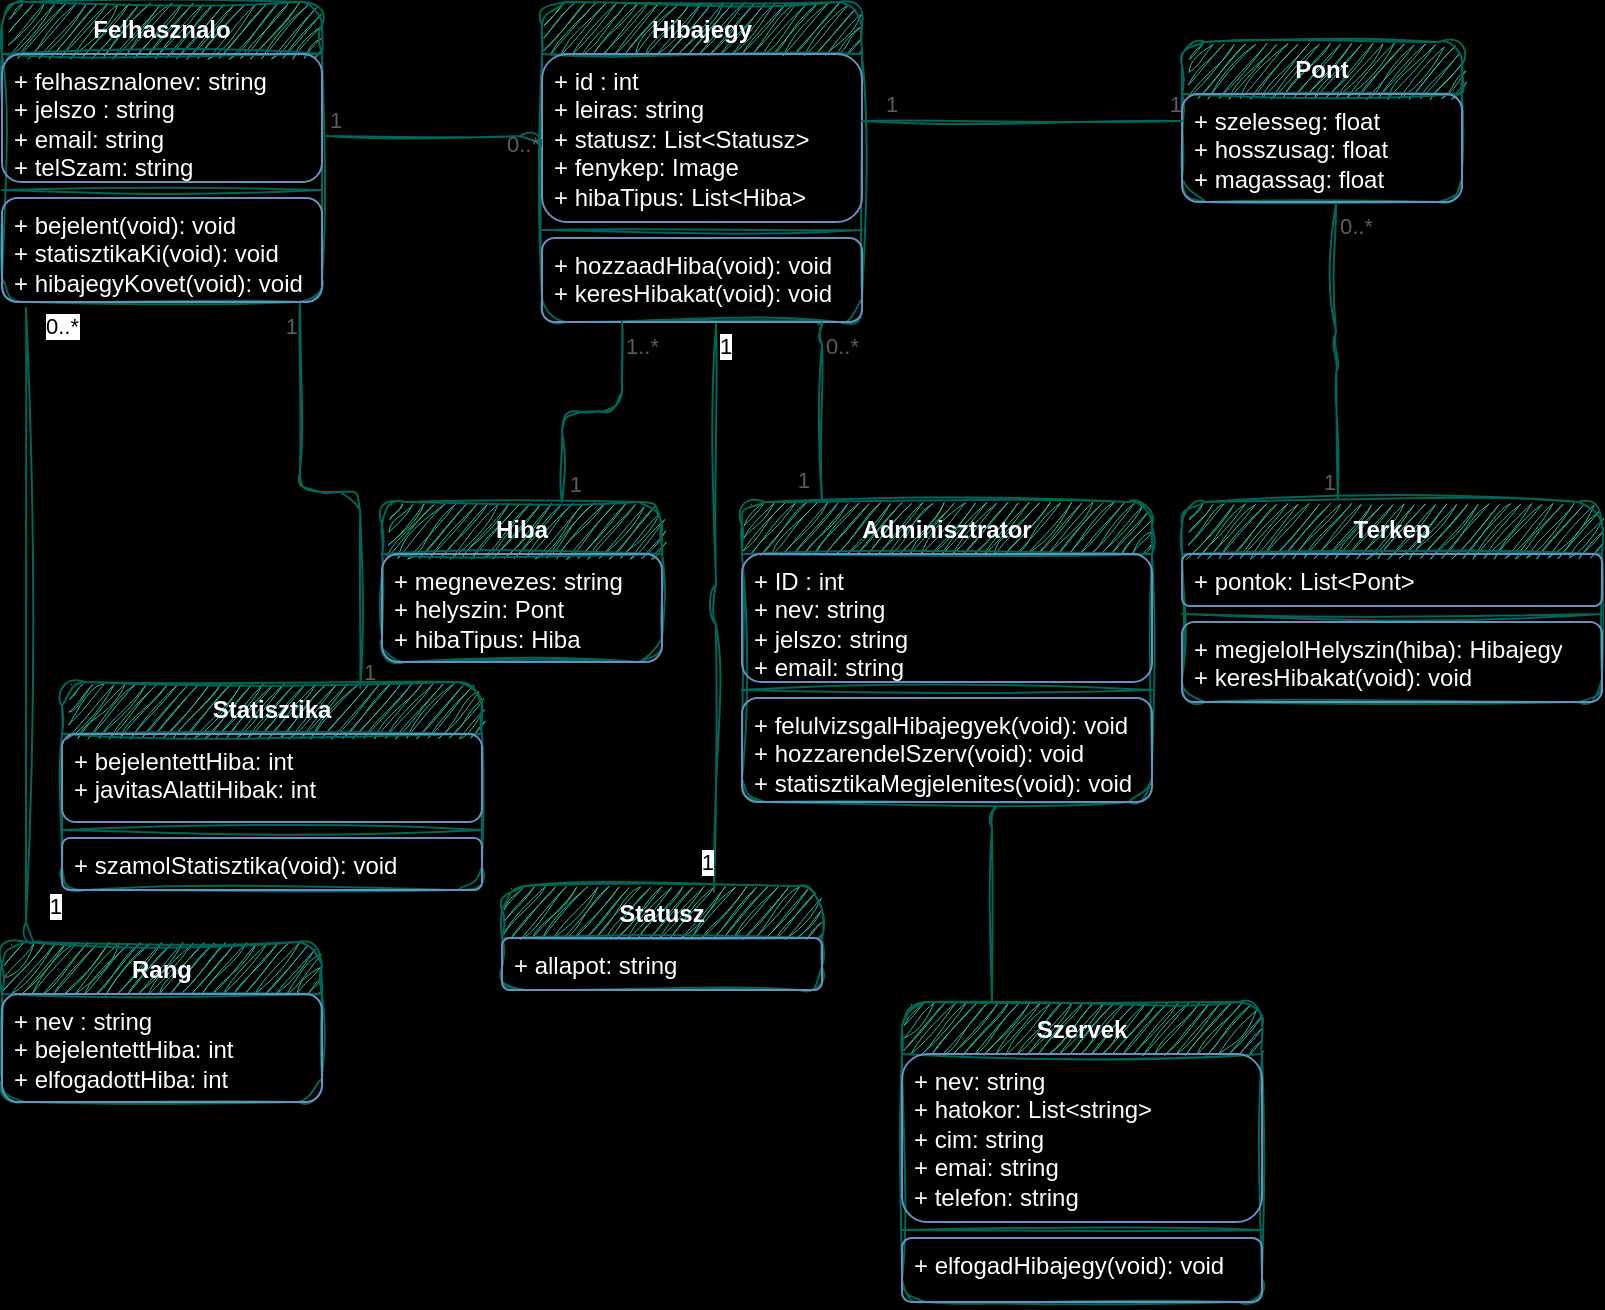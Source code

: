 <mxfile version="25.0.3">
  <diagram name="1 oldal" id="yzNhT5kQ7_QkvaU1q-J_">
    <mxGraphModel grid="1" page="1" gridSize="10" guides="1" tooltips="1" connect="1" arrows="1" fold="1" pageScale="1" pageWidth="827" pageHeight="1169" background="#000000" math="0" shadow="0">
      <root>
        <mxCell id="0" />
        <mxCell id="1" parent="0" />
        <mxCell id="zhAuTj44tcvkHdjfadm5-1" value="&lt;font color=&quot;#ffffff&quot;&gt;Hibajegy&lt;/font&gt;" style="swimlane;fontStyle=1;align=center;verticalAlign=top;childLayout=stackLayout;horizontal=1;startSize=26;horizontalStack=0;resizeParent=1;resizeParentMax=0;resizeLast=0;collapsible=1;marginBottom=0;whiteSpace=wrap;html=1;labelBackgroundColor=none;fillColor=#21C0A5;strokeColor=#006658;fontColor=#5C5C5C;rounded=1;sketch=1;curveFitting=1;jiggle=2;" vertex="1" parent="1">
          <mxGeometry x="280" y="10" width="160" height="160" as="geometry">
            <mxRectangle x="280" y="10" width="90" height="30" as="alternateBounds" />
          </mxGeometry>
        </mxCell>
        <mxCell id="zhAuTj44tcvkHdjfadm5-2" value="&lt;font color=&quot;#ffffff&quot;&gt;+ id : int&lt;/font&gt;&lt;div&gt;&lt;font color=&quot;#ffffff&quot;&gt;+ leiras: string&lt;/font&gt;&lt;/div&gt;&lt;div&gt;&lt;font color=&quot;#ffffff&quot;&gt;+ statusz: List&amp;lt;Statusz&amp;gt;&lt;br&gt;&lt;/font&gt;&lt;/div&gt;&lt;div&gt;&lt;font color=&quot;#ffffff&quot;&gt;+ fenykep: Image&lt;/font&gt;&lt;/div&gt;&lt;div&gt;&lt;font color=&quot;#ffffff&quot;&gt;+ hibaTipus: List&amp;lt;Hiba&amp;gt;&lt;/font&gt;&lt;br&gt;&lt;/div&gt;" style="text;strokeColor=#6c8ebf;fillColor=none;align=left;verticalAlign=top;spacingLeft=4;spacingRight=4;overflow=hidden;rotatable=0;points=[[0,0.5],[1,0.5]];portConstraint=eastwest;whiteSpace=wrap;html=1;labelBackgroundColor=none;rounded=1;" vertex="1" parent="zhAuTj44tcvkHdjfadm5-1">
          <mxGeometry y="26" width="160" height="84" as="geometry" />
        </mxCell>
        <mxCell id="zhAuTj44tcvkHdjfadm5-3" value="" style="line;strokeWidth=1;fillColor=none;align=left;verticalAlign=middle;spacingTop=-1;spacingLeft=3;spacingRight=3;rotatable=0;labelPosition=right;points=[];portConstraint=eastwest;strokeColor=#006658;labelBackgroundColor=none;fontColor=#5C5C5C;rounded=1;sketch=1;curveFitting=1;jiggle=2;" vertex="1" parent="zhAuTj44tcvkHdjfadm5-1">
          <mxGeometry y="110" width="160" height="8" as="geometry" />
        </mxCell>
        <mxCell id="zhAuTj44tcvkHdjfadm5-4" value="&lt;font color=&quot;#ffffff&quot;&gt;+ hozzaadHiba(void): void&lt;/font&gt;&lt;div&gt;&lt;font color=&quot;#ffffff&quot;&gt;+ keresHibakat(void): void&lt;/font&gt;&lt;/div&gt;" style="text;strokeColor=#6c8ebf;fillColor=none;align=left;verticalAlign=top;spacingLeft=4;spacingRight=4;overflow=hidden;rotatable=0;points=[[0,0.5],[1,0.5]];portConstraint=eastwest;whiteSpace=wrap;html=1;labelBackgroundColor=none;rounded=1;" vertex="1" parent="zhAuTj44tcvkHdjfadm5-1">
          <mxGeometry y="118" width="160" height="42" as="geometry" />
        </mxCell>
        <mxCell id="RvvY8x7IOE2X43sJHOmx-19" value="&lt;font color=&quot;#ffffff&quot;&gt;Felhasznalo&lt;/font&gt;" style="swimlane;fontStyle=1;align=center;verticalAlign=top;childLayout=stackLayout;horizontal=1;startSize=26;horizontalStack=0;resizeParent=1;resizeParentMax=0;resizeLast=0;collapsible=1;marginBottom=0;whiteSpace=wrap;html=1;labelBackgroundColor=none;fillColor=#21C0A5;strokeColor=#006658;fontColor=#5C5C5C;rounded=1;sketch=1;curveFitting=1;jiggle=2;" vertex="1" parent="1">
          <mxGeometry x="10" y="10" width="160" height="150" as="geometry">
            <mxRectangle x="10" y="10" width="110" height="30" as="alternateBounds" />
          </mxGeometry>
        </mxCell>
        <mxCell id="RvvY8x7IOE2X43sJHOmx-20" value="&lt;font color=&quot;#ffffff&quot;&gt;+ felhasznalonev: string&lt;/font&gt;&lt;div&gt;&lt;font color=&quot;#ffffff&quot;&gt;+ jelszo : string&lt;/font&gt;&lt;/div&gt;&lt;div&gt;&lt;font color=&quot;#ffffff&quot;&gt;+ email: string&lt;/font&gt;&lt;/div&gt;&lt;div&gt;&lt;font color=&quot;#ffffff&quot;&gt;+ telSzam: string&lt;/font&gt;&lt;/div&gt;" style="text;strokeColor=#6c8ebf;fillColor=none;align=left;verticalAlign=top;spacingLeft=4;spacingRight=4;overflow=hidden;rotatable=0;points=[[0,0.5],[1,0.5]];portConstraint=eastwest;whiteSpace=wrap;html=1;labelBackgroundColor=none;rounded=1;" vertex="1" parent="RvvY8x7IOE2X43sJHOmx-19">
          <mxGeometry y="26" width="160" height="64" as="geometry" />
        </mxCell>
        <mxCell id="RvvY8x7IOE2X43sJHOmx-21" value="" style="line;strokeWidth=1;fillColor=none;align=left;verticalAlign=middle;spacingTop=-1;spacingLeft=3;spacingRight=3;rotatable=0;labelPosition=right;points=[];portConstraint=eastwest;strokeColor=#006658;labelBackgroundColor=none;fontColor=#5C5C5C;rounded=1;sketch=1;curveFitting=1;jiggle=2;" vertex="1" parent="RvvY8x7IOE2X43sJHOmx-19">
          <mxGeometry y="90" width="160" height="8" as="geometry" />
        </mxCell>
        <mxCell id="RvvY8x7IOE2X43sJHOmx-22" value="&lt;font color=&quot;#ffffff&quot;&gt;+ bejelent(void): void&lt;/font&gt;&lt;div&gt;&lt;font color=&quot;#ffffff&quot;&gt;+ statisztikaKi(void): void&lt;/font&gt;&lt;/div&gt;&lt;div&gt;&lt;font color=&quot;#ffffff&quot;&gt;+ hibajegyKovet(void): void&lt;/font&gt;&lt;/div&gt;" style="text;strokeColor=#6c8ebf;fillColor=none;align=left;verticalAlign=top;spacingLeft=4;spacingRight=4;overflow=hidden;rotatable=0;points=[[0,0.5],[1,0.5]];portConstraint=eastwest;whiteSpace=wrap;html=1;labelBackgroundColor=none;rounded=1;" vertex="1" parent="RvvY8x7IOE2X43sJHOmx-19">
          <mxGeometry y="98" width="160" height="52" as="geometry" />
        </mxCell>
        <mxCell id="zhAuTj44tcvkHdjfadm5-5" value="&lt;font color=&quot;#ffffff&quot;&gt;Terkep&lt;/font&gt;" style="swimlane;fontStyle=1;align=center;verticalAlign=top;childLayout=stackLayout;horizontal=1;startSize=26;horizontalStack=0;resizeParent=1;resizeParentMax=0;resizeLast=0;collapsible=1;marginBottom=0;whiteSpace=wrap;html=1;labelBackgroundColor=none;fillColor=#21C0A5;strokeColor=#006658;fontColor=#5C5C5C;rounded=1;sketch=1;curveFitting=1;jiggle=2;" vertex="1" parent="1">
          <mxGeometry x="600" y="260" width="210" height="100" as="geometry">
            <mxRectangle x="560" y="10" width="80" height="30" as="alternateBounds" />
          </mxGeometry>
        </mxCell>
        <mxCell id="zhAuTj44tcvkHdjfadm5-6" value="&lt;font color=&quot;#ffffff&quot;&gt;+ pontok: List&amp;lt;Pont&amp;gt;&lt;/font&gt;" style="text;strokeColor=#6c8ebf;fillColor=none;align=left;verticalAlign=top;spacingLeft=4;spacingRight=4;overflow=hidden;rotatable=0;points=[[0,0.5],[1,0.5]];portConstraint=eastwest;whiteSpace=wrap;html=1;labelBackgroundColor=none;rounded=1;" vertex="1" parent="zhAuTj44tcvkHdjfadm5-5">
          <mxGeometry y="26" width="210" height="26" as="geometry" />
        </mxCell>
        <mxCell id="zhAuTj44tcvkHdjfadm5-7" value="" style="line;strokeWidth=1;fillColor=none;align=left;verticalAlign=middle;spacingTop=-1;spacingLeft=3;spacingRight=3;rotatable=0;labelPosition=right;points=[];portConstraint=eastwest;strokeColor=#006658;labelBackgroundColor=none;fontColor=#5C5C5C;rounded=1;sketch=1;curveFitting=1;jiggle=2;" vertex="1" parent="zhAuTj44tcvkHdjfadm5-5">
          <mxGeometry y="52" width="210" height="8" as="geometry" />
        </mxCell>
        <mxCell id="zhAuTj44tcvkHdjfadm5-8" value="&lt;font color=&quot;#ffffff&quot;&gt;+ megjelolHelyszin(hiba): Hibajegy&lt;/font&gt;&lt;div&gt;&lt;font color=&quot;#ffffff&quot;&gt;+ keresHibakat(void):&amp;nbsp;&lt;span style=&quot;background-color: initial;&quot;&gt;void&lt;/span&gt;&lt;/font&gt;&lt;/div&gt;" style="text;strokeColor=#6c8ebf;fillColor=none;align=left;verticalAlign=top;spacingLeft=4;spacingRight=4;overflow=hidden;rotatable=0;points=[[0,0.5],[1,0.5]];portConstraint=eastwest;whiteSpace=wrap;html=1;labelBackgroundColor=none;rounded=1;" vertex="1" parent="zhAuTj44tcvkHdjfadm5-5">
          <mxGeometry y="60" width="210" height="40" as="geometry" />
        </mxCell>
        <mxCell id="zhAuTj44tcvkHdjfadm5-9" value="&lt;font color=&quot;#ffffff&quot;&gt;Statisztika&lt;/font&gt;" style="swimlane;fontStyle=1;align=center;verticalAlign=top;childLayout=stackLayout;horizontal=1;startSize=26;horizontalStack=0;resizeParent=1;resizeParentMax=0;resizeLast=0;collapsible=1;marginBottom=0;whiteSpace=wrap;html=1;labelBackgroundColor=none;fillColor=#21C0A5;strokeColor=#006658;fontColor=#5C5C5C;rounded=1;sketch=1;curveFitting=1;jiggle=2;" vertex="1" parent="1">
          <mxGeometry x="40" y="350" width="210" height="104" as="geometry">
            <mxRectangle x="10" y="260" width="100" height="30" as="alternateBounds" />
          </mxGeometry>
        </mxCell>
        <mxCell id="zhAuTj44tcvkHdjfadm5-10" value="&lt;font color=&quot;#ffffff&quot;&gt;+ bejelentettHiba: int&lt;/font&gt;&lt;div&gt;&lt;font color=&quot;#ffffff&quot;&gt;+ javitasAlattiHibak: int&lt;/font&gt;&lt;/div&gt;" style="text;strokeColor=#6c8ebf;fillColor=none;align=left;verticalAlign=top;spacingLeft=4;spacingRight=4;overflow=hidden;rotatable=0;points=[[0,0.5],[1,0.5]];portConstraint=eastwest;whiteSpace=wrap;html=1;labelBackgroundColor=none;rounded=1;" vertex="1" parent="zhAuTj44tcvkHdjfadm5-9">
          <mxGeometry y="26" width="210" height="44" as="geometry" />
        </mxCell>
        <mxCell id="zhAuTj44tcvkHdjfadm5-11" value="" style="line;strokeWidth=1;fillColor=none;align=left;verticalAlign=middle;spacingTop=-1;spacingLeft=3;spacingRight=3;rotatable=0;labelPosition=right;points=[];portConstraint=eastwest;strokeColor=#006658;labelBackgroundColor=none;fontColor=#5C5C5C;rounded=1;sketch=1;curveFitting=1;jiggle=2;" vertex="1" parent="zhAuTj44tcvkHdjfadm5-9">
          <mxGeometry y="70" width="210" height="8" as="geometry" />
        </mxCell>
        <mxCell id="zhAuTj44tcvkHdjfadm5-12" value="&lt;font color=&quot;#ffffff&quot;&gt;+ szamolStatisztika(void): void&lt;/font&gt;" style="text;strokeColor=#6c8ebf;fillColor=none;align=left;verticalAlign=top;spacingLeft=4;spacingRight=4;overflow=hidden;rotatable=0;points=[[0,0.5],[1,0.5]];portConstraint=eastwest;whiteSpace=wrap;html=1;labelBackgroundColor=none;rounded=1;" vertex="1" parent="zhAuTj44tcvkHdjfadm5-9">
          <mxGeometry y="78" width="210" height="26" as="geometry" />
        </mxCell>
        <mxCell id="RvvY8x7IOE2X43sJHOmx-23" value="&lt;font color=&quot;#ffffff&quot;&gt;Adminisztrator&lt;/font&gt;" style="swimlane;fontStyle=1;align=center;verticalAlign=top;childLayout=stackLayout;horizontal=1;startSize=26;horizontalStack=0;resizeParent=1;resizeParentMax=0;resizeLast=0;collapsible=1;marginBottom=0;whiteSpace=wrap;html=1;labelBackgroundColor=none;fillColor=#21C0A5;strokeColor=#006658;fontColor=#5C5C5C;rounded=1;sketch=1;curveFitting=1;jiggle=2;" vertex="1" parent="1">
          <mxGeometry x="380" y="260" width="205" height="150" as="geometry">
            <mxRectangle x="380" y="260" width="120" height="30" as="alternateBounds" />
          </mxGeometry>
        </mxCell>
        <mxCell id="RvvY8x7IOE2X43sJHOmx-24" value="&lt;div&gt;&lt;font color=&quot;#ffffff&quot;&gt;+ ID : int&lt;/font&gt;&lt;/div&gt;&lt;div&gt;&lt;font color=&quot;#ffffff&quot;&gt;+ nev: string&lt;/font&gt;&lt;/div&gt;&lt;div&gt;&lt;font color=&quot;#ffffff&quot;&gt;+ jelszo: string&lt;/font&gt;&lt;/div&gt;&lt;div&gt;&lt;font color=&quot;#ffffff&quot;&gt;+ email: string&lt;/font&gt;&lt;br&gt;&lt;/div&gt;" style="text;strokeColor=#6c8ebf;fillColor=none;align=left;verticalAlign=top;spacingLeft=4;spacingRight=4;overflow=hidden;rotatable=0;points=[[0,0.5],[1,0.5]];portConstraint=eastwest;whiteSpace=wrap;html=1;labelBackgroundColor=none;rounded=1;" vertex="1" parent="RvvY8x7IOE2X43sJHOmx-23">
          <mxGeometry y="26" width="205" height="64" as="geometry" />
        </mxCell>
        <mxCell id="RvvY8x7IOE2X43sJHOmx-25" value="" style="line;strokeWidth=1;fillColor=none;align=left;verticalAlign=middle;spacingTop=-1;spacingLeft=3;spacingRight=3;rotatable=0;labelPosition=right;points=[];portConstraint=eastwest;strokeColor=#006658;labelBackgroundColor=none;fontColor=#5C5C5C;rounded=1;sketch=1;curveFitting=1;jiggle=2;" vertex="1" parent="RvvY8x7IOE2X43sJHOmx-23">
          <mxGeometry y="90" width="205" height="8" as="geometry" />
        </mxCell>
        <mxCell id="RvvY8x7IOE2X43sJHOmx-26" value="&lt;div&gt;&lt;font color=&quot;#ffffff&quot;&gt;+ felulvizsgalHibajegyek(void): void&lt;/font&gt;&lt;/div&gt;&lt;div&gt;&lt;font color=&quot;#ffffff&quot;&gt;+ hozzarendelSzerv(void): void&lt;/font&gt;&lt;/div&gt;&lt;div&gt;&lt;font color=&quot;#ffffff&quot;&gt;+ statisztikaMegjelenites(void): void&lt;br&gt;&lt;/font&gt; &lt;/div&gt;" style="text;strokeColor=#6c8ebf;fillColor=none;align=left;verticalAlign=top;spacingLeft=4;spacingRight=4;overflow=hidden;rotatable=0;points=[[0,0.5],[1,0.5]];portConstraint=eastwest;whiteSpace=wrap;html=1;labelBackgroundColor=none;rounded=1;" vertex="1" parent="RvvY8x7IOE2X43sJHOmx-23">
          <mxGeometry y="98" width="205" height="52" as="geometry" />
        </mxCell>
        <mxCell id="VqgB5vJkyjcSx8CSP10P-2" value="" style="endArrow=none;html=1;edgeStyle=orthogonalEdgeStyle;rounded=1;labelBackgroundColor=none;strokeColor=#006658;fontColor=default;entryX=-0.006;entryY=0.631;entryDx=0;entryDy=0;entryPerimeter=0;exitX=1.013;exitY=0.641;exitDx=0;exitDy=0;exitPerimeter=0;sketch=1;curveFitting=1;jiggle=2;" edge="1" parent="1" source="RvvY8x7IOE2X43sJHOmx-20" target="zhAuTj44tcvkHdjfadm5-2">
          <mxGeometry relative="1" as="geometry">
            <mxPoint x="170" y="80" as="sourcePoint" />
            <mxPoint x="280" y="80.5" as="targetPoint" />
            <Array as="points">
              <mxPoint x="279" y="77" />
            </Array>
          </mxGeometry>
        </mxCell>
        <mxCell id="VqgB5vJkyjcSx8CSP10P-3" value="1" style="edgeLabel;resizable=0;html=1;align=left;verticalAlign=bottom;labelBackgroundColor=none;fontColor=#5C5C5C;rounded=1;sketch=1;curveFitting=1;jiggle=2;" connectable="0" vertex="1" parent="VqgB5vJkyjcSx8CSP10P-2">
          <mxGeometry x="-1" relative="1" as="geometry" />
        </mxCell>
        <mxCell id="VqgB5vJkyjcSx8CSP10P-4" value="0..*" style="edgeLabel;resizable=0;html=1;align=right;verticalAlign=bottom;labelBackgroundColor=none;fontColor=#5C5C5C;rounded=1;sketch=1;curveFitting=1;jiggle=2;" connectable="0" vertex="1" parent="VqgB5vJkyjcSx8CSP10P-2">
          <mxGeometry x="1" relative="1" as="geometry" />
        </mxCell>
        <mxCell id="RvvY8x7IOE2X43sJHOmx-147" value="" style="endArrow=none;html=1;edgeStyle=orthogonalEdgeStyle;rounded=1;labelBackgroundColor=none;strokeColor=#006658;fontColor=default;entryX=0.931;entryY=1.014;entryDx=0;entryDy=0;entryPerimeter=0;exitX=0.71;exitY=0.029;exitDx=0;exitDy=0;exitPerimeter=0;sketch=1;curveFitting=1;jiggle=2;shadow=0;" edge="1" parent="1" source="zhAuTj44tcvkHdjfadm5-9" target="RvvY8x7IOE2X43sJHOmx-22">
          <mxGeometry relative="1" as="geometry">
            <mxPoint x="160" y="260" as="sourcePoint" />
            <mxPoint x="160" y="180" as="targetPoint" />
          </mxGeometry>
        </mxCell>
        <mxCell id="RvvY8x7IOE2X43sJHOmx-148" value="1" style="edgeLabel;resizable=0;html=1;align=left;verticalAlign=bottom;labelBackgroundColor=none;fontColor=#5C5C5C;rounded=1;sketch=1;curveFitting=1;jiggle=2;" connectable="0" vertex="1" parent="RvvY8x7IOE2X43sJHOmx-147">
          <mxGeometry x="-1" relative="1" as="geometry" />
        </mxCell>
        <mxCell id="RvvY8x7IOE2X43sJHOmx-149" value="1" style="edgeLabel;resizable=0;html=1;align=right;verticalAlign=bottom;labelBackgroundColor=none;fontColor=#5C5C5C;rounded=1;sketch=1;curveFitting=1;jiggle=2;" connectable="0" vertex="1" parent="RvvY8x7IOE2X43sJHOmx-147">
          <mxGeometry x="1" relative="1" as="geometry">
            <mxPoint y="20" as="offset" />
          </mxGeometry>
        </mxCell>
        <mxCell id="R2L5n0ERrHDi9OO4EtBx-2" value="&lt;font color=&quot;#ffffff&quot;&gt;Pont&lt;/font&gt;" style="swimlane;fontStyle=1;align=center;verticalAlign=top;childLayout=stackLayout;horizontal=1;startSize=26;horizontalStack=0;resizeParent=1;resizeParentMax=0;resizeLast=0;collapsible=1;marginBottom=0;whiteSpace=wrap;html=1;labelBackgroundColor=none;fillColor=#21C0A5;strokeColor=#006658;fontColor=#5C5C5C;rounded=1;sketch=1;curveFitting=1;jiggle=2;" vertex="1" parent="1">
          <mxGeometry x="600" y="30" width="140" height="80" as="geometry">
            <mxRectangle x="640" y="260" width="70" height="30" as="alternateBounds" />
          </mxGeometry>
        </mxCell>
        <mxCell id="R2L5n0ERrHDi9OO4EtBx-3" value="&lt;font color=&quot;#ffffff&quot;&gt;+ szelesseg: float&lt;br&gt;&lt;/font&gt;&lt;div&gt;&lt;font color=&quot;#ffffff&quot;&gt;+ hosszusag: float&lt;/font&gt;&lt;/div&gt;&lt;div&gt;&lt;font color=&quot;#ffffff&quot;&gt;+ magassag: float&lt;/font&gt;&lt;/div&gt;" style="text;strokeColor=#6c8ebf;fillColor=none;align=left;verticalAlign=top;spacingLeft=4;spacingRight=4;overflow=hidden;rotatable=0;points=[[0,0.5],[1,0.5]];portConstraint=eastwest;whiteSpace=wrap;html=1;labelBackgroundColor=none;rounded=1;" vertex="1" parent="R2L5n0ERrHDi9OO4EtBx-2">
          <mxGeometry y="26" width="140" height="54" as="geometry" />
        </mxCell>
        <mxCell id="R2L5n0ERrHDi9OO4EtBx-6" value="&lt;font color=&quot;#ffffff&quot;&gt;Hiba&lt;/font&gt;" style="swimlane;fontStyle=1;align=center;verticalAlign=top;childLayout=stackLayout;horizontal=1;startSize=26;horizontalStack=0;resizeParent=1;resizeParentMax=0;resizeLast=0;collapsible=1;marginBottom=0;whiteSpace=wrap;html=1;labelBackgroundColor=none;fillColor=#21C0A5;strokeColor=#006658;fontColor=#5C5C5C;rounded=1;sketch=1;curveFitting=1;jiggle=2;" vertex="1" parent="1">
          <mxGeometry x="200" y="260" width="140" height="80" as="geometry">
            <mxRectangle x="230" y="260" width="70" height="30" as="alternateBounds" />
          </mxGeometry>
        </mxCell>
        <mxCell id="R2L5n0ERrHDi9OO4EtBx-7" value="&lt;font color=&quot;#ffffff&quot;&gt;+ megnevezes: string&lt;br&gt;&lt;/font&gt;&lt;div&gt;&lt;font color=&quot;#ffffff&quot;&gt;+ helyszin: Pont&lt;br&gt;&lt;/font&gt;&lt;/div&gt;&lt;div&gt;&lt;font color=&quot;#ffffff&quot;&gt;+ hibaTipus: Hiba&lt;/font&gt;&lt;br&gt;&lt;/div&gt;" style="text;strokeColor=#6c8ebf;fillColor=none;align=left;verticalAlign=top;spacingLeft=4;spacingRight=4;overflow=hidden;rotatable=0;points=[[0,0.5],[1,0.5]];portConstraint=eastwest;whiteSpace=wrap;html=1;labelBackgroundColor=none;rounded=1;" vertex="1" parent="R2L5n0ERrHDi9OO4EtBx-6">
          <mxGeometry y="26" width="140" height="54" as="geometry" />
        </mxCell>
        <mxCell id="2hod5yua3d2yfjhQ5_Jl-20" value="" style="endArrow=none;html=1;edgeStyle=orthogonalEdgeStyle;rounded=1;strokeColor=#006658;fontColor=default;fillColor=#21C0A5;entryX=0.643;entryY=0;entryDx=0;entryDy=0;entryPerimeter=0;exitX=0.25;exitY=1;exitDx=0;exitDy=0;exitPerimeter=0;labelBackgroundColor=none;sketch=1;curveFitting=1;jiggle=2;" edge="1" parent="1" source="zhAuTj44tcvkHdjfadm5-4" target="R2L5n0ERrHDi9OO4EtBx-6">
          <mxGeometry relative="1" as="geometry">
            <mxPoint x="320.1" y="180" as="sourcePoint" />
            <mxPoint x="320" y="260" as="targetPoint" />
          </mxGeometry>
        </mxCell>
        <mxCell id="2hod5yua3d2yfjhQ5_Jl-21" value="1..*" style="edgeLabel;resizable=0;html=1;align=left;verticalAlign=bottom;rounded=1;strokeColor=#006658;fontColor=#5C5C5C;fillColor=#21C0A5;labelBackgroundColor=none;sketch=1;curveFitting=1;jiggle=2;" connectable="0" vertex="1" parent="2hod5yua3d2yfjhQ5_Jl-20">
          <mxGeometry x="-1" relative="1" as="geometry">
            <mxPoint y="20" as="offset" />
          </mxGeometry>
        </mxCell>
        <mxCell id="2hod5yua3d2yfjhQ5_Jl-22" value="1" style="edgeLabel;resizable=0;html=1;align=right;verticalAlign=bottom;rounded=1;strokeColor=#006658;fontColor=#5C5C5C;fillColor=#21C0A5;labelBackgroundColor=none;sketch=1;curveFitting=1;jiggle=2;" connectable="0" vertex="1" parent="2hod5yua3d2yfjhQ5_Jl-20">
          <mxGeometry x="1" relative="1" as="geometry">
            <mxPoint x="10" as="offset" />
          </mxGeometry>
        </mxCell>
        <mxCell id="RvvY8x7IOE2X43sJHOmx-173" value="" style="endArrow=none;html=1;edgeStyle=orthogonalEdgeStyle;rounded=1;exitX=0.863;exitY=1.024;exitDx=0;exitDy=0;exitPerimeter=0;curved=0;strokeColor=#006658;entryX=0.195;entryY=0;entryDx=0;entryDy=0;entryPerimeter=0;labelBackgroundColor=none;fontColor=default;sketch=1;curveFitting=1;jiggle=2;" edge="1" parent="1" source="zhAuTj44tcvkHdjfadm5-4" target="RvvY8x7IOE2X43sJHOmx-23">
          <mxGeometry relative="1" as="geometry">
            <mxPoint x="413" y="200" as="sourcePoint" />
            <mxPoint x="420" y="250" as="targetPoint" />
            <Array as="points">
              <mxPoint x="420" y="171" />
            </Array>
          </mxGeometry>
        </mxCell>
        <mxCell id="RvvY8x7IOE2X43sJHOmx-174" value="0..*" style="edgeLabel;resizable=0;html=1;align=left;verticalAlign=bottom;labelBackgroundColor=none;fontColor=#5C5C5C;rounded=1;sketch=1;curveFitting=1;jiggle=2;" connectable="0" vertex="1" parent="RvvY8x7IOE2X43sJHOmx-173">
          <mxGeometry x="-1" relative="1" as="geometry">
            <mxPoint x="2" y="19" as="offset" />
          </mxGeometry>
        </mxCell>
        <mxCell id="RvvY8x7IOE2X43sJHOmx-175" value="1" style="edgeLabel;resizable=0;html=1;align=right;verticalAlign=bottom;labelBackgroundColor=none;fontColor=#5C5C5C;rounded=1;sketch=1;curveFitting=1;jiggle=2;" connectable="0" vertex="1" parent="RvvY8x7IOE2X43sJHOmx-173">
          <mxGeometry x="1" relative="1" as="geometry">
            <mxPoint x="-5" y="-3" as="offset" />
          </mxGeometry>
        </mxCell>
        <mxCell id="sfidWadL6rhnQsS2wmnl-1" value="" style="endArrow=none;html=1;edgeStyle=orthogonalEdgeStyle;rounded=1;fontSize=12;startSize=8;endSize=8;curved=0;strokeColor=#006658;labelBackgroundColor=none;fontColor=default;sketch=1;curveFitting=1;jiggle=2;" edge="1" parent="1">
          <mxGeometry relative="1" as="geometry">
            <mxPoint x="440" y="69.5" as="sourcePoint" />
            <mxPoint x="600" y="69.5" as="targetPoint" />
          </mxGeometry>
        </mxCell>
        <mxCell id="sfidWadL6rhnQsS2wmnl-2" value="1" style="edgeLabel;resizable=0;html=1;align=left;verticalAlign=bottom;labelBackgroundColor=none;fontColor=#5C5C5C;rounded=1;sketch=1;curveFitting=1;jiggle=2;" connectable="0" vertex="1" parent="sfidWadL6rhnQsS2wmnl-1">
          <mxGeometry x="-1" relative="1" as="geometry">
            <mxPoint x="10" as="offset" />
          </mxGeometry>
        </mxCell>
        <mxCell id="sfidWadL6rhnQsS2wmnl-3" value="1" style="edgeLabel;resizable=0;html=1;align=right;verticalAlign=bottom;labelBackgroundColor=none;fontColor=#5C5C5C;rounded=1;sketch=1;curveFitting=1;jiggle=2;" connectable="0" vertex="1" parent="sfidWadL6rhnQsS2wmnl-1">
          <mxGeometry x="1" relative="1" as="geometry" />
        </mxCell>
        <mxCell id="sfidWadL6rhnQsS2wmnl-4" value="" style="endArrow=none;html=1;edgeStyle=orthogonalEdgeStyle;rounded=1;fontSize=12;startSize=8;endSize=8;curved=0;exitX=0.55;exitY=1.019;exitDx=0;exitDy=0;exitPerimeter=0;strokeColor=#006658;entryX=0.371;entryY=-0.02;entryDx=0;entryDy=0;entryPerimeter=0;labelBackgroundColor=none;fontColor=default;sketch=1;curveFitting=1;jiggle=2;" edge="1" parent="1" source="R2L5n0ERrHDi9OO4EtBx-3" target="zhAuTj44tcvkHdjfadm5-5">
          <mxGeometry relative="1" as="geometry">
            <mxPoint x="600" y="190" as="sourcePoint" />
            <mxPoint x="677" y="250" as="targetPoint" />
          </mxGeometry>
        </mxCell>
        <mxCell id="sfidWadL6rhnQsS2wmnl-5" value="0..*" style="edgeLabel;resizable=0;html=1;align=left;verticalAlign=bottom;labelBackgroundColor=none;fontColor=#5C5C5C;rounded=1;sketch=1;curveFitting=1;jiggle=2;" connectable="0" vertex="1" parent="sfidWadL6rhnQsS2wmnl-4">
          <mxGeometry x="-1" relative="1" as="geometry">
            <mxPoint y="19" as="offset" />
          </mxGeometry>
        </mxCell>
        <mxCell id="sfidWadL6rhnQsS2wmnl-6" value="1" style="edgeLabel;resizable=0;html=1;align=right;verticalAlign=bottom;labelBackgroundColor=none;fontColor=#5C5C5C;rounded=1;sketch=1;curveFitting=1;jiggle=2;" connectable="0" vertex="1" parent="sfidWadL6rhnQsS2wmnl-4">
          <mxGeometry x="1" relative="1" as="geometry" />
        </mxCell>
        <mxCell id="MMY_gOf24MWHf4-VgKuG-1" value="&lt;font color=&quot;#ffffff&quot;&gt;Szervek&lt;/font&gt;" style="swimlane;fontStyle=1;align=center;verticalAlign=top;childLayout=stackLayout;horizontal=1;startSize=26;horizontalStack=0;resizeParent=1;resizeParentMax=0;resizeLast=0;collapsible=1;marginBottom=0;whiteSpace=wrap;html=1;labelBackgroundColor=none;fillColor=#21C0A5;strokeColor=#006658;fontColor=#5C5C5C;rounded=1;sketch=1;curveFitting=1;jiggle=2;" vertex="1" parent="1">
          <mxGeometry x="460" y="510" width="180" height="150" as="geometry" />
        </mxCell>
        <mxCell id="MMY_gOf24MWHf4-VgKuG-2" value="&lt;div&gt;&lt;font color=&quot;#ffffff&quot;&gt;+ nev: string&lt;/font&gt;&lt;/div&gt;&lt;div&gt;&lt;font color=&quot;#ffffff&quot;&gt;+ hatokor: List&amp;lt;string&amp;gt;&lt;/font&gt;&lt;/div&gt;&lt;div&gt;&lt;font color=&quot;#ffffff&quot;&gt;+ cim: string&lt;/font&gt;&lt;/div&gt;&lt;div&gt;&lt;font color=&quot;#ffffff&quot;&gt;+ emai: string&lt;/font&gt;&lt;/div&gt;&lt;div&gt;&lt;font color=&quot;#ffffff&quot;&gt;+ telefon: string&lt;/font&gt;&lt;br&gt;&lt;/div&gt;" style="text;strokeColor=#6c8ebf;fillColor=none;align=left;verticalAlign=top;spacingLeft=4;spacingRight=4;overflow=hidden;rotatable=0;points=[[0,0.5],[1,0.5]];portConstraint=eastwest;whiteSpace=wrap;html=1;labelBackgroundColor=none;rounded=1;" vertex="1" parent="MMY_gOf24MWHf4-VgKuG-1">
          <mxGeometry y="26" width="180" height="84" as="geometry" />
        </mxCell>
        <mxCell id="MMY_gOf24MWHf4-VgKuG-3" value="" style="line;strokeWidth=1;fillColor=none;align=left;verticalAlign=middle;spacingTop=-1;spacingLeft=3;spacingRight=3;rotatable=0;labelPosition=right;points=[];portConstraint=eastwest;strokeColor=#006658;labelBackgroundColor=none;fontColor=#5C5C5C;rounded=1;sketch=1;curveFitting=1;jiggle=2;" vertex="1" parent="MMY_gOf24MWHf4-VgKuG-1">
          <mxGeometry y="110" width="180" height="8" as="geometry" />
        </mxCell>
        <mxCell id="MMY_gOf24MWHf4-VgKuG-4" value="&lt;font color=&quot;#ffffff&quot;&gt;+ elfogadHibajegy(void): void&lt;/font&gt;" style="text;strokeColor=#6c8ebf;fillColor=none;align=left;verticalAlign=top;spacingLeft=4;spacingRight=4;overflow=hidden;rotatable=0;points=[[0,0.5],[1,0.5]];portConstraint=eastwest;whiteSpace=wrap;html=1;labelBackgroundColor=none;rounded=1;" vertex="1" parent="MMY_gOf24MWHf4-VgKuG-1">
          <mxGeometry y="118" width="180" height="32" as="geometry" />
        </mxCell>
        <mxCell id="z7SXSZ1unFayKwygYcY9-1" value="&lt;font color=&quot;#ffffff&quot;&gt;Rang&lt;/font&gt;" style="swimlane;fontStyle=1;align=center;verticalAlign=top;childLayout=stackLayout;horizontal=1;startSize=26;horizontalStack=0;resizeParent=1;resizeParentMax=0;resizeLast=0;collapsible=1;marginBottom=0;whiteSpace=wrap;html=1;fillColor=#21C0A5;strokeColor=#006658;rounded=1;sketch=1;curveFitting=1;jiggle=2;" vertex="1" parent="1">
          <mxGeometry x="10" y="480" width="160" height="80" as="geometry" />
        </mxCell>
        <mxCell id="z7SXSZ1unFayKwygYcY9-2" value="&lt;div&gt;&lt;font color=&quot;#ffffff&quot;&gt;+ nev : string&lt;/font&gt;&lt;/div&gt;&lt;div&gt;&lt;font color=&quot;#ffffff&quot;&gt;+ bejelentettHiba: int&lt;/font&gt;&lt;/div&gt;&lt;div&gt;&lt;font color=&quot;#ffffff&quot;&gt;+ elfogadottHiba: int&lt;br&gt;&lt;/font&gt;&lt;/div&gt;" style="text;strokeColor=#6c8ebf;fillColor=none;align=left;verticalAlign=top;spacingLeft=4;spacingRight=4;overflow=hidden;rotatable=0;points=[[0,0.5],[1,0.5]];portConstraint=eastwest;whiteSpace=wrap;html=1;rounded=1;" vertex="1" parent="z7SXSZ1unFayKwygYcY9-1">
          <mxGeometry y="26" width="160" height="54" as="geometry" />
        </mxCell>
        <mxCell id="z7SXSZ1unFayKwygYcY9-4" value="" style="text;strokeColor=#6c8ebf;fillColor=#dae8fc;align=left;verticalAlign=top;spacingLeft=4;spacingRight=4;overflow=hidden;rotatable=0;points=[[0,0.5],[1,0.5]];portConstraint=eastwest;whiteSpace=wrap;html=1;sketch=1;curveFitting=1;jiggle=2;" vertex="1" parent="z7SXSZ1unFayKwygYcY9-1">
          <mxGeometry y="80" width="160" as="geometry" />
        </mxCell>
        <mxCell id="sfidWadL6rhnQsS2wmnl-7" value="" style="endArrow=none;html=1;edgeStyle=orthogonalEdgeStyle;rounded=1;hachureGap=4;fontFamily=Architects Daughter;fontSource=https%3A%2F%2Ffonts.googleapis.com%2Fcss%3Ffamily%3DArchitects%2BDaughter;fontSize=12;startSize=8;endSize=8;curved=0;exitX=0.62;exitY=1.058;exitDx=0;exitDy=0;exitPerimeter=0;entryX=0.25;entryY=0;entryDx=0;entryDy=0;strokeColor=#006658;sketch=1;curveFitting=1;jiggle=2;" edge="1" parent="1" source="RvvY8x7IOE2X43sJHOmx-26" target="MMY_gOf24MWHf4-VgKuG-1">
          <mxGeometry relative="1" as="geometry">
            <mxPoint x="470" y="454" as="sourcePoint" />
            <mxPoint x="630" y="454" as="targetPoint" />
            <Array as="points">
              <mxPoint x="505" y="413" />
            </Array>
          </mxGeometry>
        </mxCell>
        <mxCell id="sfidWadL6rhnQsS2wmnl-10" value="&lt;div&gt;&lt;font face=&quot;Helvetica&quot; size=&quot;1&quot;&gt;1..*&lt;/font&gt;&lt;/div&gt;" style="text;html=1;align=center;verticalAlign=middle;resizable=0;points=[];autosize=1;strokeColor=none;fillColor=none;fontSize=16;fontFamily=Architects Daughter;fontSource=https%3A%2F%2Ffonts.googleapis.com%2Fcss%3Ffamily%3DArchitects%2BDaughter;sketch=1;curveFitting=1;jiggle=2;" vertex="1" parent="1">
          <mxGeometry x="462.5" y="480" width="40" height="30" as="geometry" />
        </mxCell>
        <mxCell id="sfidWadL6rhnQsS2wmnl-11" value="&lt;font size=&quot;1&quot; face=&quot;Helvetica&quot;&gt;1..*&lt;/font&gt;" style="text;html=1;align=center;verticalAlign=middle;resizable=0;points=[];autosize=1;strokeColor=none;fillColor=none;fontSize=16;fontFamily=Architects Daughter;fontSource=https%3A%2F%2Ffonts.googleapis.com%2Fcss%3Ffamily%3DArchitects%2BDaughter;sketch=1;curveFitting=1;jiggle=2;" vertex="1" parent="1">
          <mxGeometry x="495" y="410" width="40" height="30" as="geometry" />
        </mxCell>
        <mxCell id="sfidWadL6rhnQsS2wmnl-16" style="edgeStyle=none;curved=1;rounded=0;hachureGap=4;orthogonalLoop=1;jettySize=auto;html=1;entryX=0.5;entryY=0;entryDx=0;entryDy=0;fontFamily=Architects Daughter;fontSource=https%3A%2F%2Ffonts.googleapis.com%2Fcss%3Ffamily%3DArchitects%2BDaughter;fontSize=12;startSize=8;endSize=8;sketch=1;curveFitting=1;jiggle=2;" edge="1" parent="1" source="z7SXSZ1unFayKwygYcY9-1" target="z7SXSZ1unFayKwygYcY9-1">
          <mxGeometry relative="1" as="geometry" />
        </mxCell>
        <mxCell id="sfidWadL6rhnQsS2wmnl-17" value="" style="endArrow=none;html=1;edgeStyle=orthogonalEdgeStyle;rounded=1;hachureGap=4;fontFamily=Architects Daughter;fontSource=https%3A%2F%2Ffonts.googleapis.com%2Fcss%3Ffamily%3DArchitects%2BDaughter;fontSize=12;startSize=8;endSize=8;curved=0;exitX=0.075;exitY=1.058;exitDx=0;exitDy=0;exitPerimeter=0;entryX=0.125;entryY=0;entryDx=0;entryDy=0;entryPerimeter=0;strokeColor=#006658;sketch=1;curveFitting=1;jiggle=2;" edge="1" parent="1" source="RvvY8x7IOE2X43sJHOmx-22" target="z7SXSZ1unFayKwygYcY9-1">
          <mxGeometry relative="1" as="geometry">
            <mxPoint x="10" y="299.5" as="sourcePoint" />
            <mxPoint x="170" y="299.5" as="targetPoint" />
            <Array as="points">
              <mxPoint x="22" y="480" />
            </Array>
          </mxGeometry>
        </mxCell>
        <mxCell id="sfidWadL6rhnQsS2wmnl-18" value="0..*" style="edgeLabel;resizable=0;html=1;align=left;verticalAlign=bottom;hachureGap=4;fontFamily=Helvetica;sketch=1;curveFitting=1;jiggle=2;" connectable="0" vertex="1" parent="sfidWadL6rhnQsS2wmnl-17">
          <mxGeometry x="-1" relative="1" as="geometry">
            <mxPoint x="8" y="17" as="offset" />
          </mxGeometry>
        </mxCell>
        <mxCell id="sfidWadL6rhnQsS2wmnl-19" value="1" style="edgeLabel;resizable=0;html=1;align=right;verticalAlign=bottom;hachureGap=4;fontFamily=Helvetica;sketch=1;curveFitting=1;jiggle=2;" connectable="0" vertex="1" parent="sfidWadL6rhnQsS2wmnl-17">
          <mxGeometry x="1" relative="1" as="geometry">
            <mxPoint x="10" y="-10" as="offset" />
          </mxGeometry>
        </mxCell>
        <mxCell id="MMY_gOf24MWHf4-VgKuG-14" value="&lt;font color=&quot;#ffffff&quot;&gt;Statusz&lt;/font&gt;" style="swimlane;fontStyle=1;align=center;verticalAlign=top;childLayout=stackLayout;horizontal=1;startSize=26;horizontalStack=0;resizeParent=1;resizeParentMax=0;resizeLast=0;collapsible=1;marginBottom=0;whiteSpace=wrap;html=1;sketch=1;curveFitting=1;jiggle=2;rounded=1;fillColor=#21C3A5;strokeColor=#006658;" vertex="1" parent="1">
          <mxGeometry x="260" y="452" width="160" height="52" as="geometry" />
        </mxCell>
        <mxCell id="MMY_gOf24MWHf4-VgKuG-15" value="&lt;div&gt;&lt;font color=&quot;#ffffff&quot;&gt;+ allapot: string&lt;/font&gt;&lt;/div&gt;" style="text;strokeColor=#6c8ebf;fillColor=none;align=left;verticalAlign=top;spacingLeft=4;spacingRight=4;overflow=hidden;rotatable=0;points=[[0,0.5],[1,0.5]];portConstraint=eastwest;whiteSpace=wrap;html=1;rounded=1;" vertex="1" parent="MMY_gOf24MWHf4-VgKuG-14">
          <mxGeometry y="26" width="160" height="26" as="geometry" />
        </mxCell>
        <mxCell id="sfidWadL6rhnQsS2wmnl-26" value="" style="endArrow=none;html=1;edgeStyle=orthogonalEdgeStyle;rounded=1;sketch=1;hachureGap=4;jiggle=2;curveFitting=1;fontFamily=Architects Daughter;fontSource=https%3A%2F%2Ffonts.googleapis.com%2Fcss%3Ffamily%3DArchitects%2BDaughter;fontSize=12;startSize=8;endSize=8;curved=0;exitX=0.544;exitY=1.024;exitDx=0;exitDy=0;exitPerimeter=0;entryX=0.663;entryY=0.058;entryDx=0;entryDy=0;entryPerimeter=0;strokeColor=#006658;" edge="1" parent="1" source="zhAuTj44tcvkHdjfadm5-4" target="MMY_gOf24MWHf4-VgKuG-14">
          <mxGeometry relative="1" as="geometry">
            <mxPoint x="260" y="510" as="sourcePoint" />
            <mxPoint x="340" y="680" as="targetPoint" />
          </mxGeometry>
        </mxCell>
        <mxCell id="sfidWadL6rhnQsS2wmnl-27" value="1" style="edgeLabel;resizable=0;html=1;align=left;verticalAlign=bottom;sketch=1;hachureGap=4;jiggle=2;curveFitting=1;fontFamily=Helvetica;" connectable="0" vertex="1" parent="sfidWadL6rhnQsS2wmnl-26">
          <mxGeometry x="-1" relative="1" as="geometry">
            <mxPoint y="19" as="offset" />
          </mxGeometry>
        </mxCell>
        <mxCell id="sfidWadL6rhnQsS2wmnl-28" value="1" style="edgeLabel;resizable=0;html=1;align=right;verticalAlign=bottom;sketch=1;hachureGap=4;jiggle=2;curveFitting=1;fontFamily=Helvetica;" connectable="0" vertex="1" parent="sfidWadL6rhnQsS2wmnl-26">
          <mxGeometry x="1" relative="1" as="geometry">
            <mxPoint y="-7" as="offset" />
          </mxGeometry>
        </mxCell>
      </root>
    </mxGraphModel>
  </diagram>
</mxfile>
